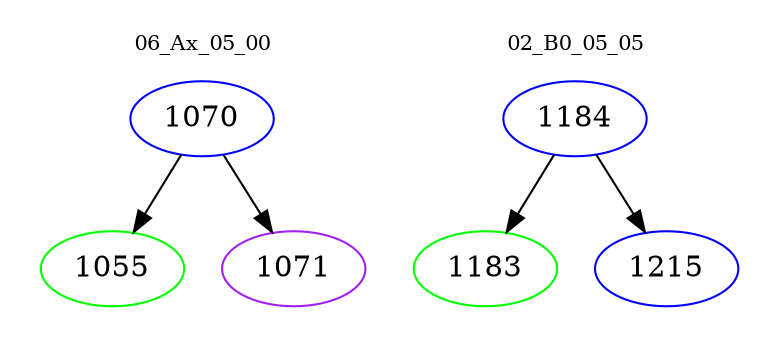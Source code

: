 digraph{
subgraph cluster_0 {
color = white
label = "06_Ax_05_00";
fontsize=10;
T0_1070 [label="1070", color="blue"]
T0_1070 -> T0_1055 [color="black"]
T0_1055 [label="1055", color="green"]
T0_1070 -> T0_1071 [color="black"]
T0_1071 [label="1071", color="purple"]
}
subgraph cluster_1 {
color = white
label = "02_B0_05_05";
fontsize=10;
T1_1184 [label="1184", color="blue"]
T1_1184 -> T1_1183 [color="black"]
T1_1183 [label="1183", color="green"]
T1_1184 -> T1_1215 [color="black"]
T1_1215 [label="1215", color="blue"]
}
}
